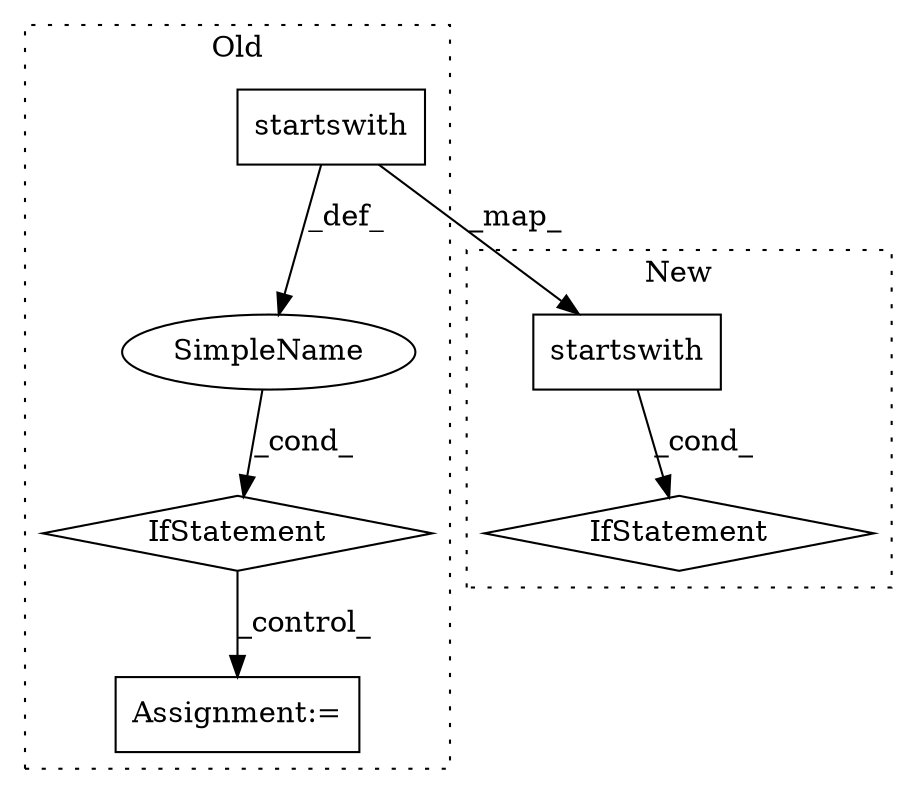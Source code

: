 digraph G {
subgraph cluster0 {
1 [label="startswith" a="32" s="7086,7100" l="11,1" shape="box"];
4 [label="IfStatement" a="25" s="7075,7101" l="4,2" shape="diamond"];
5 [label="SimpleName" a="42" s="" l="" shape="ellipse"];
6 [label="Assignment:=" a="7" s="7117" l="1" shape="box"];
label = "Old";
style="dotted";
}
subgraph cluster1 {
2 [label="startswith" a="32" s="7492,7506" l="11,1" shape="box"];
3 [label="IfStatement" a="25" s="7481,7507" l="4,2" shape="diamond"];
label = "New";
style="dotted";
}
1 -> 2 [label="_map_"];
1 -> 5 [label="_def_"];
2 -> 3 [label="_cond_"];
4 -> 6 [label="_control_"];
5 -> 4 [label="_cond_"];
}